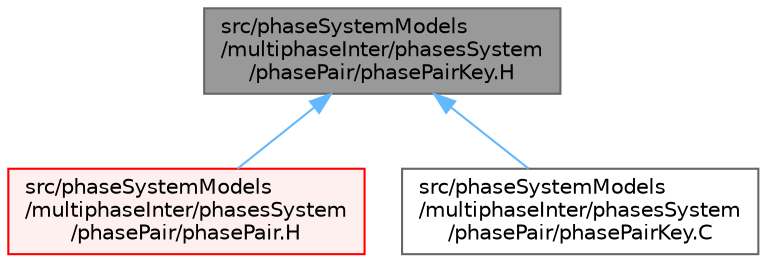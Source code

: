 digraph "src/phaseSystemModels/multiphaseInter/phasesSystem/phasePair/phasePairKey.H"
{
 // LATEX_PDF_SIZE
  bgcolor="transparent";
  edge [fontname=Helvetica,fontsize=10,labelfontname=Helvetica,labelfontsize=10];
  node [fontname=Helvetica,fontsize=10,shape=box,height=0.2,width=0.4];
  Node1 [id="Node000001",label="src/phaseSystemModels\l/multiphaseInter/phasesSystem\l/phasePair/phasePairKey.H",height=0.2,width=0.4,color="gray40", fillcolor="grey60", style="filled", fontcolor="black",tooltip=" "];
  Node1 -> Node2 [id="edge1_Node000001_Node000002",dir="back",color="steelblue1",style="solid",tooltip=" "];
  Node2 [id="Node000002",label="src/phaseSystemModels\l/multiphaseInter/phasesSystem\l/phasePair/phasePair.H",height=0.2,width=0.4,color="red", fillcolor="#FFF0F0", style="filled",URL="$multiphaseInter_2phasesSystem_2phasePair_2phasePair_8H.html",tooltip=" "];
  Node1 -> Node6 [id="edge2_Node000001_Node000006",dir="back",color="steelblue1",style="solid",tooltip=" "];
  Node6 [id="Node000006",label="src/phaseSystemModels\l/multiphaseInter/phasesSystem\l/phasePair/phasePairKey.C",height=0.2,width=0.4,color="grey40", fillcolor="white", style="filled",URL="$multiphaseInter_2phasesSystem_2phasePair_2phasePairKey_8C.html",tooltip=" "];
}
